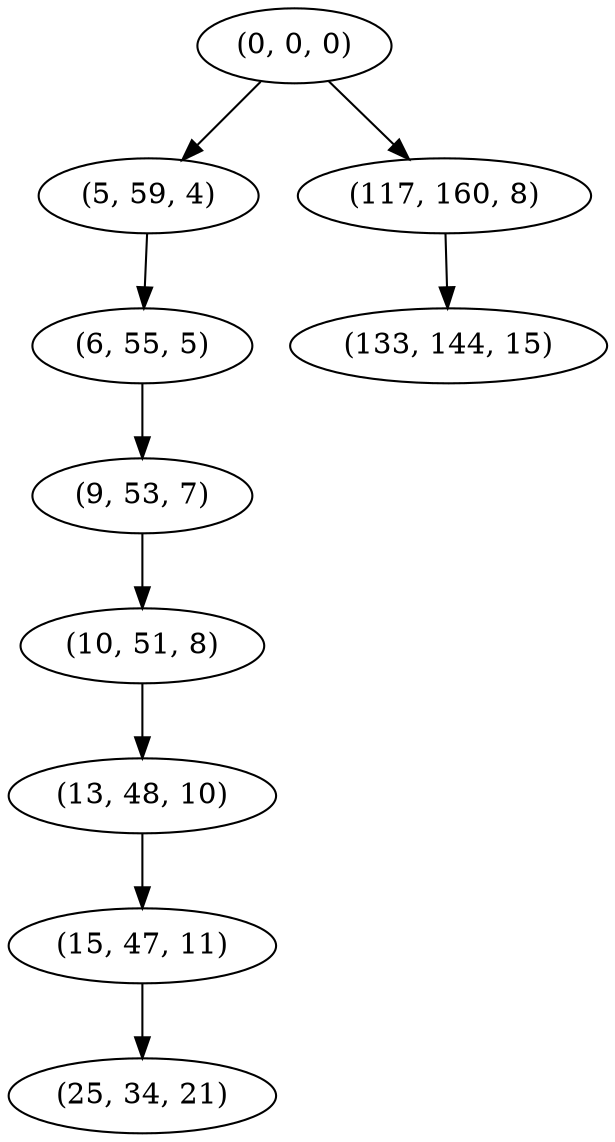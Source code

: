 digraph tree {
    "(0, 0, 0)";
    "(5, 59, 4)";
    "(6, 55, 5)";
    "(9, 53, 7)";
    "(10, 51, 8)";
    "(13, 48, 10)";
    "(15, 47, 11)";
    "(25, 34, 21)";
    "(117, 160, 8)";
    "(133, 144, 15)";
    "(0, 0, 0)" -> "(5, 59, 4)";
    "(0, 0, 0)" -> "(117, 160, 8)";
    "(5, 59, 4)" -> "(6, 55, 5)";
    "(6, 55, 5)" -> "(9, 53, 7)";
    "(9, 53, 7)" -> "(10, 51, 8)";
    "(10, 51, 8)" -> "(13, 48, 10)";
    "(13, 48, 10)" -> "(15, 47, 11)";
    "(15, 47, 11)" -> "(25, 34, 21)";
    "(117, 160, 8)" -> "(133, 144, 15)";
}
